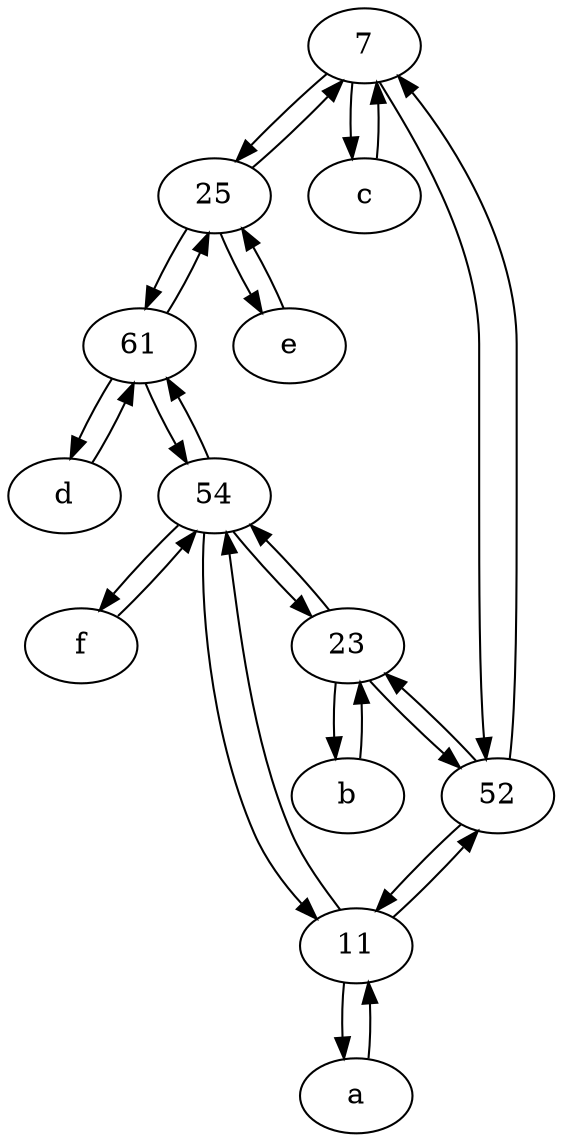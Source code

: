digraph  {
	7;
	61;
	25;
	c [pos="20,10!"];
	d [pos="20,30!"];
	52;
	e [pos="30,50!"];
	b [pos="50,20!"];
	a [pos="40,10!"];
	f [pos="15,45!"];
	54;
	11;
	23;
	7 -> c;
	11 -> 52;
	54 -> f;
	7 -> 25;
	d -> 61;
	b -> 23;
	25 -> 61;
	25 -> e;
	52 -> 23;
	23 -> 52;
	11 -> 54;
	54 -> 11;
	61 -> 25;
	54 -> 61;
	61 -> 54;
	52 -> 7;
	c -> 7;
	25 -> 7;
	a -> 11;
	52 -> 11;
	e -> 25;
	23 -> b;
	11 -> a;
	54 -> 23;
	f -> 54;
	7 -> 52;
	23 -> 54;
	61 -> d;

	}